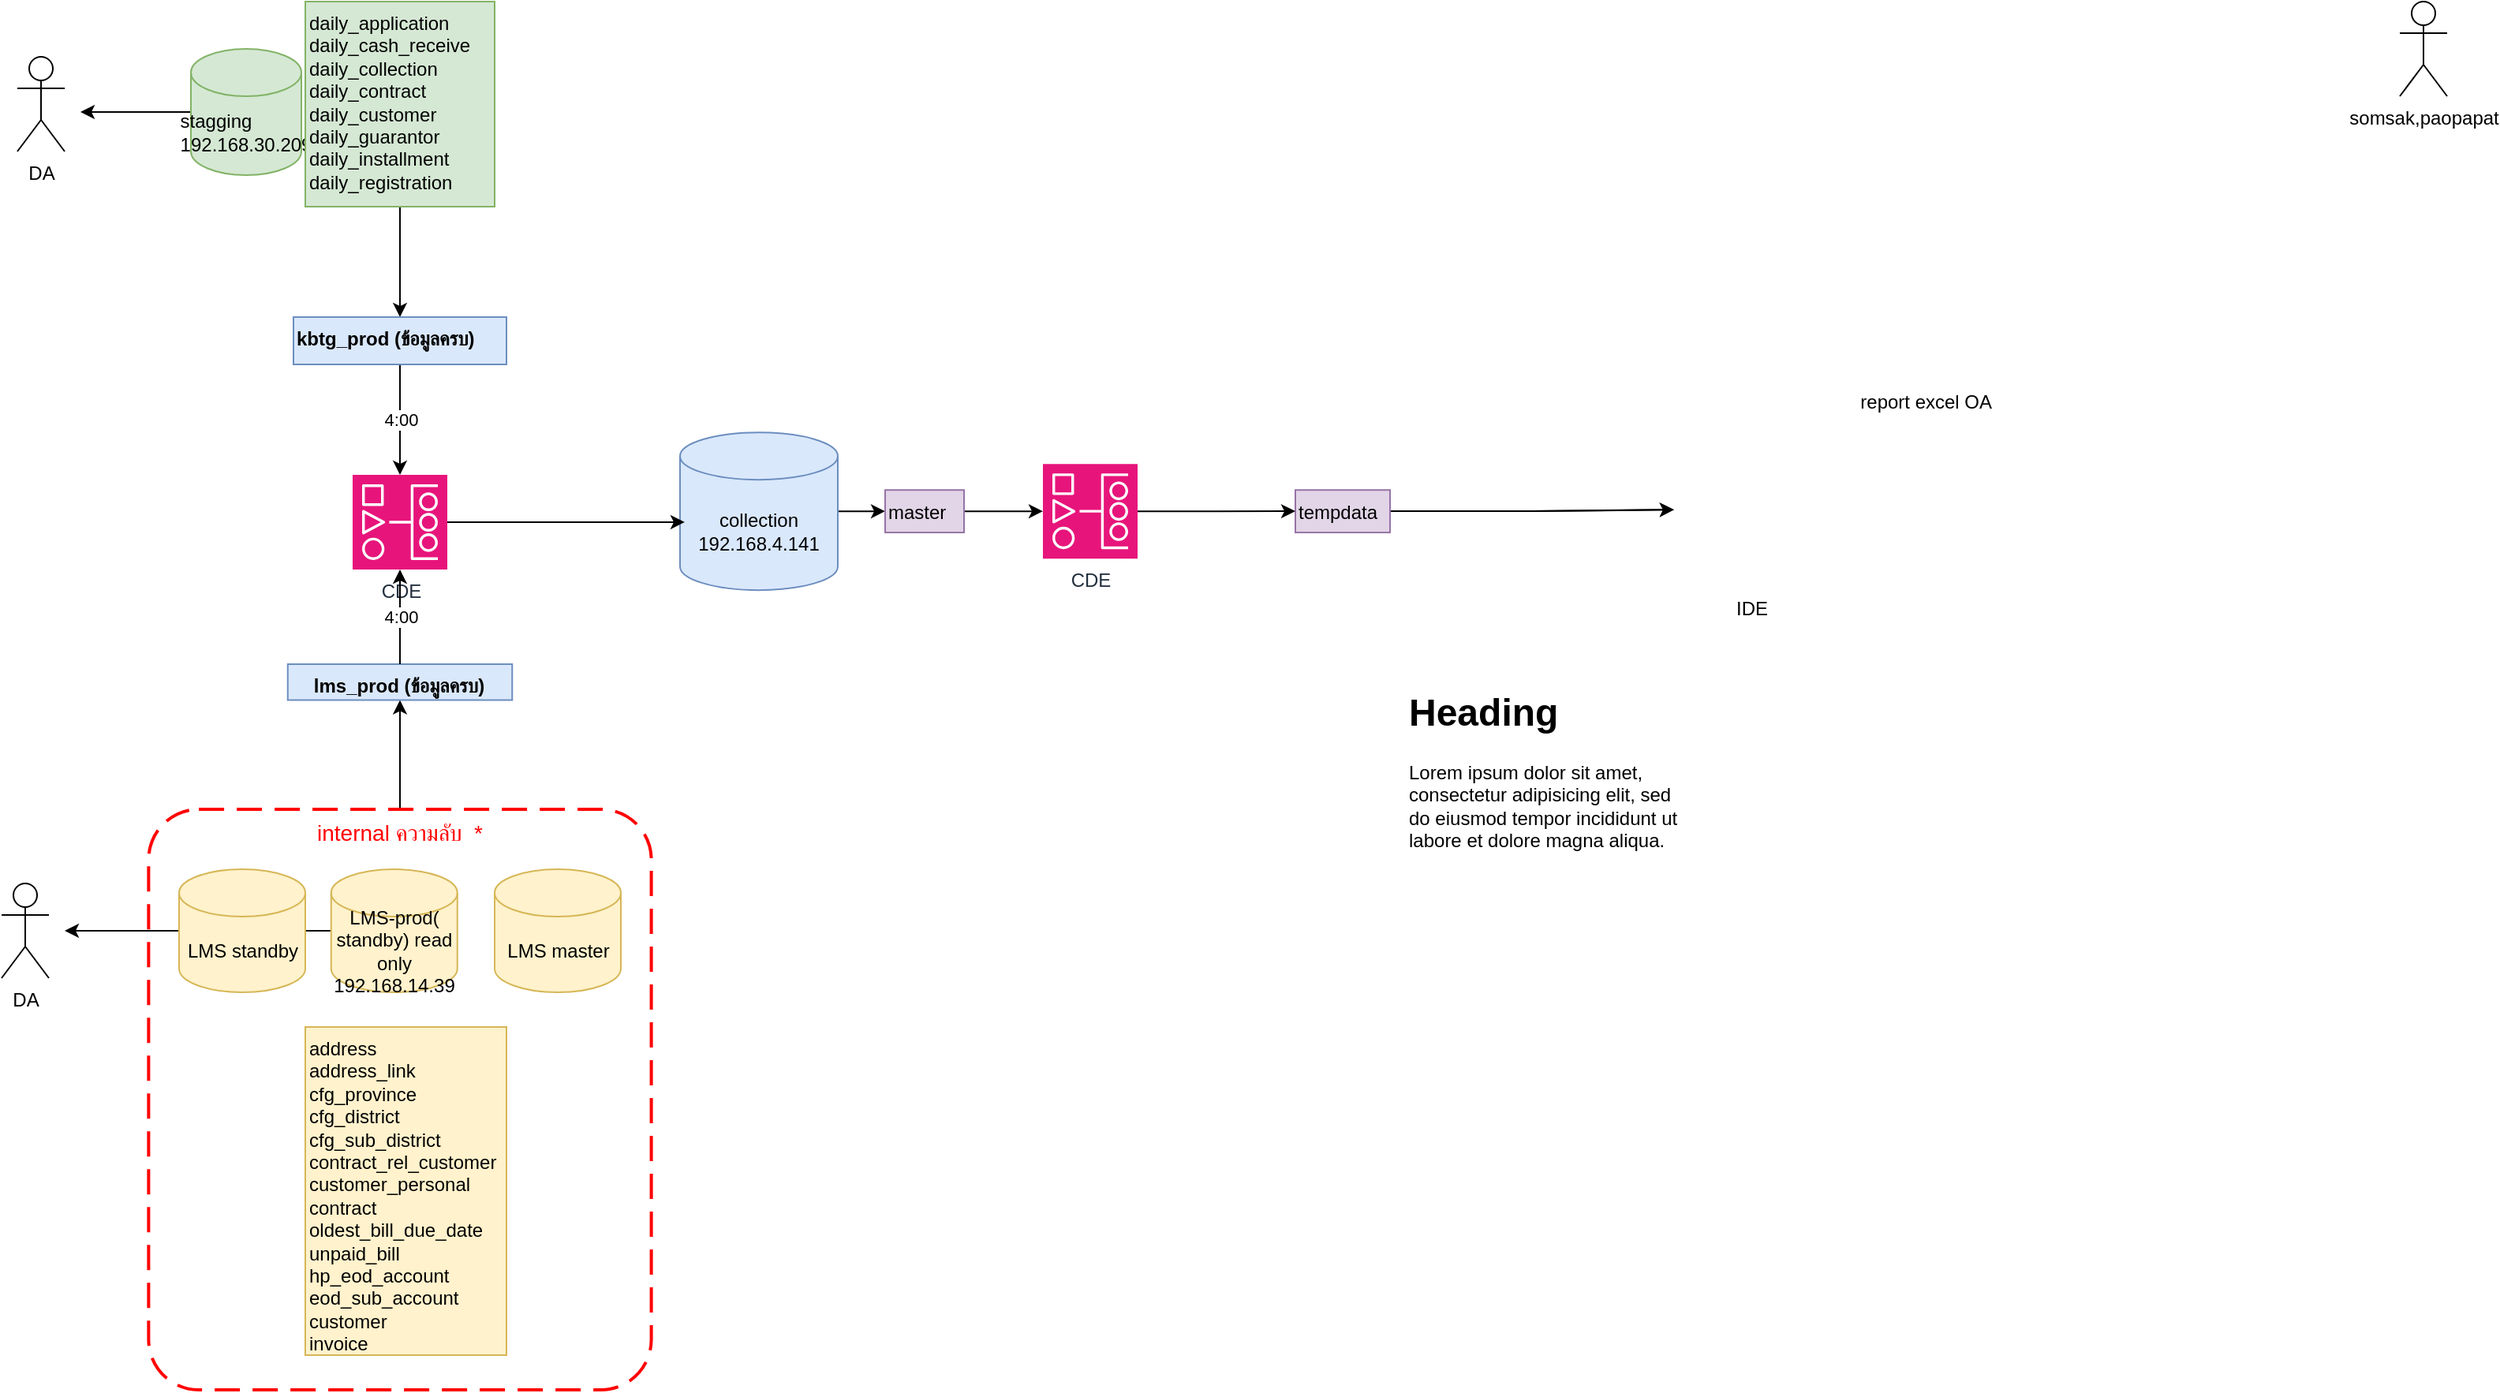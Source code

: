 <mxfile version="24.3.1" type="github">
  <diagram name="collection" id="N_CIKplRmD34ISpjQVyY">
    <mxGraphModel dx="1221" dy="1202" grid="1" gridSize="10" guides="1" tooltips="1" connect="1" arrows="1" fold="1" page="0" pageScale="1" pageWidth="850" pageHeight="1100" math="0" shadow="0">
      <root>
        <mxCell id="0" />
        <mxCell id="1" parent="0" />
        <mxCell id="TMKRBCzvs0gfoDrvslkT-5" style="edgeStyle=orthogonalEdgeStyle;rounded=0;orthogonalLoop=1;jettySize=auto;html=1;entryX=0.5;entryY=1;entryDx=0;entryDy=0;" parent="1" source="8qF9MvdjFyCx3xQRs_l2-4" target="0of4-0cHT8gc_cpD0exL-45" edge="1">
          <mxGeometry relative="1" as="geometry" />
        </mxCell>
        <mxCell id="8qF9MvdjFyCx3xQRs_l2-4" value="internal ความลับ  *" style="rounded=1;arcSize=10;dashed=1;strokeColor=#ff0000;fillColor=none;gradientColor=none;dashPattern=8 4;strokeWidth=2;textShadow=0;align=center;glass=0;fontColor=#FF0000;verticalAlign=top;fontSize=14;" parent="1" vertex="1">
          <mxGeometry x="163.19" y="172" width="318.62" height="368" as="geometry" />
        </mxCell>
        <mxCell id="Nf1m1TZT0g2i1Bwr5nnO-6" value="address&#xa;address_link&#xa;cfg_province&#xa;cfg_district&#xa;cfg_sub_district&#xa;contract_rel_customer&#xa;customer_personal&#xa;contract&#xa;oldest_bill_due_date&#xa;unpaid_bill&#xa;hp_eod_account&#xa;eod_sub_account&#xa;customer&#xa;invoice&#xa;" style="text;whiteSpace=wrap;fillColor=#fff2cc;strokeColor=#d6b656;" parent="1" vertex="1">
          <mxGeometry x="262.5" y="310" width="127.5" height="208" as="geometry" />
        </mxCell>
        <mxCell id="TMKRBCzvs0gfoDrvslkT-9" style="edgeStyle=orthogonalEdgeStyle;rounded=0;orthogonalLoop=1;jettySize=auto;html=1;entryX=0;entryY=0.5;entryDx=0;entryDy=0;" parent="1" source="Nf1m1TZT0g2i1Bwr5nnO-13" target="0of4-0cHT8gc_cpD0exL-10" edge="1">
          <mxGeometry relative="1" as="geometry" />
        </mxCell>
        <mxCell id="Nf1m1TZT0g2i1Bwr5nnO-13" value="collection 192.168.4.141" style="shape=cylinder3;whiteSpace=wrap;html=1;boundedLbl=1;backgroundOutline=1;size=15;fillColor=#dae8fc;strokeColor=#6c8ebf;" parent="1" vertex="1">
          <mxGeometry x="500" y="-66.93" width="100" height="100" as="geometry" />
        </mxCell>
        <mxCell id="-Oac6_u8oQMQz9Het2ZQ-1" style="edgeStyle=orthogonalEdgeStyle;rounded=0;orthogonalLoop=1;jettySize=auto;html=1;" edge="1" parent="1" source="Nf1m1TZT0g2i1Bwr5nnO-21">
          <mxGeometry relative="1" as="geometry">
            <mxPoint x="120" y="-270" as="targetPoint" />
          </mxGeometry>
        </mxCell>
        <mxCell id="Nf1m1TZT0g2i1Bwr5nnO-21" value="&lt;div style=&quot;text-align: left;&quot;&gt;stagging&lt;/div&gt;&lt;div&gt;192.168.30.209&lt;br&gt;&lt;/div&gt;" style="shape=cylinder3;whiteSpace=wrap;html=1;boundedLbl=1;backgroundOutline=1;size=15;fillColor=#d5e8d4;strokeColor=#82b366;" parent="1" vertex="1">
          <mxGeometry x="190" y="-310" width="70" height="80" as="geometry" />
        </mxCell>
        <mxCell id="bzwR7am9XMDccwwjt7F8-6" style="edgeStyle=orthogonalEdgeStyle;rounded=0;orthogonalLoop=1;jettySize=auto;html=1;entryX=0.5;entryY=0;entryDx=0;entryDy=0;" parent="1" source="Nf1m1TZT0g2i1Bwr5nnO-35" target="Nf1m1TZT0g2i1Bwr5nnO-31" edge="1">
          <mxGeometry relative="1" as="geometry" />
        </mxCell>
        <mxCell id="Nf1m1TZT0g2i1Bwr5nnO-35" value="daily_application&#xa;daily_cash_receive&#xa;daily_collection&#xa;daily_contract&#xa;daily_customer&#xa;daily_guarantor&#xa;daily_installment&#xa;daily_registration" style="text;whiteSpace=wrap;fillColor=#d5e8d4;strokeColor=#82b366;" parent="1" vertex="1">
          <mxGeometry x="262.5" y="-340" width="120" height="130" as="geometry" />
        </mxCell>
        <mxCell id="0of4-0cHT8gc_cpD0exL-1" value="&lt;div&gt;&lt;span style=&quot;background-color: initial;&quot;&gt;somsak,paopapat&lt;/span&gt;&lt;br&gt;&lt;/div&gt;" style="shape=umlActor;verticalLabelPosition=bottom;verticalAlign=top;html=1;outlineConnect=0;" parent="1" vertex="1">
          <mxGeometry x="1590" y="-340" width="30" height="60" as="geometry" />
        </mxCell>
        <mxCell id="bzwR7am9XMDccwwjt7F8-15" style="edgeStyle=orthogonalEdgeStyle;rounded=0;orthogonalLoop=1;jettySize=auto;html=1;entryX=0;entryY=0.5;entryDx=0;entryDy=0;" parent="1" source="TMKRBCzvs0gfoDrvslkT-10" target="F27ALehWRb684vpIebyI-6" edge="1">
          <mxGeometry relative="1" as="geometry">
            <mxPoint x="950" y="-16.93" as="targetPoint" />
          </mxGeometry>
        </mxCell>
        <mxCell id="F27ALehWRb684vpIebyI-3" style="edgeStyle=orthogonalEdgeStyle;rounded=0;orthogonalLoop=1;jettySize=auto;html=1;exitX=1;exitY=0.5;exitDx=0;exitDy=0;" parent="1" source="0of4-0cHT8gc_cpD0exL-10" target="F27ALehWRb684vpIebyI-2" edge="1">
          <mxGeometry relative="1" as="geometry" />
        </mxCell>
        <mxCell id="0of4-0cHT8gc_cpD0exL-10" value="master" style="text;whiteSpace=wrap;fillColor=#e1d5e7;strokeColor=#9673a6;" parent="1" vertex="1">
          <mxGeometry x="630" y="-30.39" width="50" height="26.93" as="geometry" />
        </mxCell>
        <mxCell id="0of4-0cHT8gc_cpD0exL-15" value="report excel OA&amp;nbsp;" style="shape=image;html=1;verticalAlign=top;verticalLabelPosition=bottom;labelBackgroundColor=#ffffff;imageAspect=0;aspect=fixed;image=https://cdn1.iconfinder.com/data/icons/Futurosoft%20Icons%200.5.2/128x128/mimetypes/xls.png" parent="1" vertex="1">
          <mxGeometry x="1261" y="-160" width="60" height="60" as="geometry" />
        </mxCell>
        <mxCell id="-Oac6_u8oQMQz9Het2ZQ-3" style="edgeStyle=orthogonalEdgeStyle;rounded=0;orthogonalLoop=1;jettySize=auto;html=1;" edge="1" parent="1" source="0of4-0cHT8gc_cpD0exL-28">
          <mxGeometry relative="1" as="geometry">
            <mxPoint x="110" y="249" as="targetPoint" />
          </mxGeometry>
        </mxCell>
        <mxCell id="0of4-0cHT8gc_cpD0exL-28" value="LMS-prod( standby) read only&lt;div&gt;192.168.14.39&lt;/div&gt;" style="shape=cylinder3;whiteSpace=wrap;html=1;boundedLbl=1;backgroundOutline=1;size=15;fillColor=#fff2cc;strokeColor=#d6b656;" parent="1" vertex="1">
          <mxGeometry x="278.88" y="210" width="80" height="78" as="geometry" />
        </mxCell>
        <mxCell id="0of4-0cHT8gc_cpD0exL-29" value="LMS master" style="shape=cylinder3;whiteSpace=wrap;html=1;boundedLbl=1;backgroundOutline=1;size=15;fillColor=#fff2cc;strokeColor=#d6b656;" parent="1" vertex="1">
          <mxGeometry x="382.5" y="210" width="80" height="78" as="geometry" />
        </mxCell>
        <mxCell id="0of4-0cHT8gc_cpD0exL-34" value="LMS standby" style="shape=cylinder3;whiteSpace=wrap;html=1;boundedLbl=1;backgroundOutline=1;size=15;fillColor=#fff2cc;strokeColor=#d6b656;" parent="1" vertex="1">
          <mxGeometry x="182.5" y="210" width="80" height="78" as="geometry" />
        </mxCell>
        <mxCell id="0of4-0cHT8gc_cpD0exL-45" value="lms_prod (ข้อมูลครบ)&#xa;&#xa;" style="text;whiteSpace=wrap;fontStyle=1;labelBorderColor=none;textShadow=0;labelBackgroundColor=none;rounded=0;strokeColor=#6c8ebf;fillColor=#dae8fc;align=center;" parent="1" vertex="1">
          <mxGeometry x="251.38" y="80" width="142.25" height="22.76" as="geometry" />
        </mxCell>
        <mxCell id="0of4-0cHT8gc_cpD0exL-62" value="" style="shape=image;html=1;verticalAlign=top;verticalLabelPosition=bottom;labelBackgroundColor=#ffffff;imageAspect=0;aspect=fixed;image=https://cdn4.iconfinder.com/data/icons/travello-basic-ui-1/64/Wrong-128.png" parent="1" vertex="1">
          <mxGeometry x="210" y="210" width="20" height="20" as="geometry" />
        </mxCell>
        <mxCell id="0of4-0cHT8gc_cpD0exL-63" value="" style="shape=image;html=1;verticalAlign=top;verticalLabelPosition=bottom;labelBackgroundColor=#ffffff;imageAspect=0;aspect=fixed;image=https://cdn3.iconfinder.com/data/icons/flat-actions-icons-9/792/Tick_Mark_Dark-128.png" parent="1" vertex="1">
          <mxGeometry x="303.88" y="200" width="30" height="30" as="geometry" />
        </mxCell>
        <mxCell id="n4ZRNCnwu2M69PV4FqZp-1" value="CDE" style="sketch=0;points=[[0,0,0],[0.25,0,0],[0.5,0,0],[0.75,0,0],[1,0,0],[0,1,0],[0.25,1,0],[0.5,1,0],[0.75,1,0],[1,1,0],[0,0.25,0],[0,0.5,0],[0,0.75,0],[1,0.25,0],[1,0.5,0],[1,0.75,0]];outlineConnect=0;fontColor=#232F3E;fillColor=#E7157B;strokeColor=#ffffff;dashed=0;verticalLabelPosition=bottom;verticalAlign=top;align=center;html=1;fontSize=12;fontStyle=0;aspect=fixed;shape=mxgraph.aws4.resourceIcon;resIcon=mxgraph.aws4.managed_workflows_for_apache_airflow;" parent="1" vertex="1">
          <mxGeometry x="292.5" y="-40" width="60" height="60" as="geometry" />
        </mxCell>
        <mxCell id="TMKRBCzvs0gfoDrvslkT-6" value="4:00" style="edgeStyle=orthogonalEdgeStyle;rounded=0;orthogonalLoop=1;jettySize=auto;html=1;" parent="1" source="Nf1m1TZT0g2i1Bwr5nnO-31" target="n4ZRNCnwu2M69PV4FqZp-1" edge="1">
          <mxGeometry relative="1" as="geometry" />
        </mxCell>
        <mxCell id="Nf1m1TZT0g2i1Bwr5nnO-31" value="kbtg_prod (ข้อมูลครบ)&#xa;&#xa;" style="text;whiteSpace=wrap;fontStyle=1;labelBorderColor=none;textShadow=0;labelBackgroundColor=none;rounded=0;strokeColor=#6c8ebf;fillColor=#dae8fc;" parent="1" vertex="1">
          <mxGeometry x="255" y="-140" width="135" height="30" as="geometry" />
        </mxCell>
        <mxCell id="bzwR7am9XMDccwwjt7F8-11" style="edgeStyle=orthogonalEdgeStyle;rounded=0;orthogonalLoop=1;jettySize=auto;html=1;entryX=0.03;entryY=0.569;entryDx=0;entryDy=0;entryPerimeter=0;" parent="1" source="n4ZRNCnwu2M69PV4FqZp-1" target="Nf1m1TZT0g2i1Bwr5nnO-13" edge="1">
          <mxGeometry relative="1" as="geometry" />
        </mxCell>
        <mxCell id="bzwR7am9XMDccwwjt7F8-17" value="" style="shape=image;html=1;verticalAlign=top;verticalLabelPosition=bottom;labelBackgroundColor=#ffffff;imageAspect=0;aspect=fixed;image=https://cdn4.iconfinder.com/data/icons/travello-basic-ui-1/64/Wrong-128.png" parent="1" vertex="1">
          <mxGeometry x="412.5" y="205" width="20" height="20" as="geometry" />
        </mxCell>
        <mxCell id="TMKRBCzvs0gfoDrvslkT-4" value="4:00" style="edgeStyle=orthogonalEdgeStyle;rounded=0;orthogonalLoop=1;jettySize=auto;html=1;exitX=0.5;exitY=0;exitDx=0;exitDy=0;entryX=0.5;entryY=1;entryDx=0;entryDy=0;entryPerimeter=0;" parent="1" source="0of4-0cHT8gc_cpD0exL-45" target="n4ZRNCnwu2M69PV4FqZp-1" edge="1">
          <mxGeometry relative="1" as="geometry" />
        </mxCell>
        <mxCell id="F27ALehWRb684vpIebyI-11" value="" style="edgeStyle=orthogonalEdgeStyle;rounded=0;orthogonalLoop=1;jettySize=auto;html=1;" parent="1" source="TMKRBCzvs0gfoDrvslkT-10" target="F27ALehWRb684vpIebyI-6" edge="1">
          <mxGeometry relative="1" as="geometry" />
        </mxCell>
        <mxCell id="TMKRBCzvs0gfoDrvslkT-10" value="tempdata" style="text;whiteSpace=wrap;fillColor=#e1d5e7;strokeColor=#9673a6;" parent="1" vertex="1">
          <mxGeometry x="890" y="-30.39" width="60" height="26.93" as="geometry" />
        </mxCell>
        <mxCell id="F27ALehWRb684vpIebyI-4" style="edgeStyle=orthogonalEdgeStyle;rounded=0;orthogonalLoop=1;jettySize=auto;html=1;exitX=1;exitY=0.5;exitDx=0;exitDy=0;exitPerimeter=0;" parent="1" source="F27ALehWRb684vpIebyI-2" target="TMKRBCzvs0gfoDrvslkT-10" edge="1">
          <mxGeometry relative="1" as="geometry" />
        </mxCell>
        <mxCell id="F27ALehWRb684vpIebyI-2" value="CDE" style="sketch=0;points=[[0,0,0],[0.25,0,0],[0.5,0,0],[0.75,0,0],[1,0,0],[0,1,0],[0.25,1,0],[0.5,1,0],[0.75,1,0],[1,1,0],[0,0.25,0],[0,0.5,0],[0,0.75,0],[1,0.25,0],[1,0.5,0],[1,0.75,0]];outlineConnect=0;fontColor=#232F3E;fillColor=#E7157B;strokeColor=#ffffff;dashed=0;verticalLabelPosition=bottom;verticalAlign=top;align=center;html=1;fontSize=12;fontStyle=0;aspect=fixed;shape=mxgraph.aws4.resourceIcon;resIcon=mxgraph.aws4.managed_workflows_for_apache_airflow;" parent="1" vertex="1">
          <mxGeometry x="730" y="-46.93" width="60" height="60" as="geometry" />
        </mxCell>
        <mxCell id="F27ALehWRb684vpIebyI-6" value="IDE" style="shape=image;html=1;verticalAlign=top;verticalLabelPosition=bottom;labelBackgroundColor=#ffffff;imageAspect=0;aspect=fixed;image=https://cdn1.iconfinder.com/data/icons/DarkGlass_Reworked/128x128/mimetypes/source_py.png" parent="1" vertex="1">
          <mxGeometry x="1130" y="-66.93" width="98" height="98" as="geometry" />
        </mxCell>
        <mxCell id="F27ALehWRb684vpIebyI-10" value="" style="shape=image;html=1;verticalAlign=top;verticalLabelPosition=bottom;labelBackgroundColor=#ffffff;imageAspect=0;aspect=fixed;image=https://cdn0.iconfinder.com/data/icons/logos-microsoft-office-365/128/Microsoft_Office-09-128.png" parent="1" vertex="1">
          <mxGeometry x="1247" y="-46.93" width="88" height="88" as="geometry" />
        </mxCell>
        <mxCell id="F27ALehWRb684vpIebyI-14" value="&lt;h1 style=&quot;margin-top: 0px;&quot;&gt;Heading&lt;/h1&gt;&lt;p&gt;Lorem ipsum dolor sit amet, consectetur adipisicing elit, sed do eiusmod tempor incididunt ut labore et dolore magna aliqua.&lt;/p&gt;" style="text;html=1;whiteSpace=wrap;overflow=hidden;rounded=0;" parent="1" vertex="1">
          <mxGeometry x="960" y="90" width="180" height="120" as="geometry" />
        </mxCell>
        <mxCell id="-Oac6_u8oQMQz9Het2ZQ-4" value="DA" style="shape=umlActor;verticalLabelPosition=bottom;verticalAlign=top;html=1;outlineConnect=0;" vertex="1" parent="1">
          <mxGeometry x="70" y="219" width="30" height="60" as="geometry" />
        </mxCell>
        <mxCell id="-Oac6_u8oQMQz9Het2ZQ-5" value="DA" style="shape=umlActor;verticalLabelPosition=bottom;verticalAlign=top;html=1;outlineConnect=0;" vertex="1" parent="1">
          <mxGeometry x="80" y="-305" width="30" height="60" as="geometry" />
        </mxCell>
      </root>
    </mxGraphModel>
  </diagram>
</mxfile>
